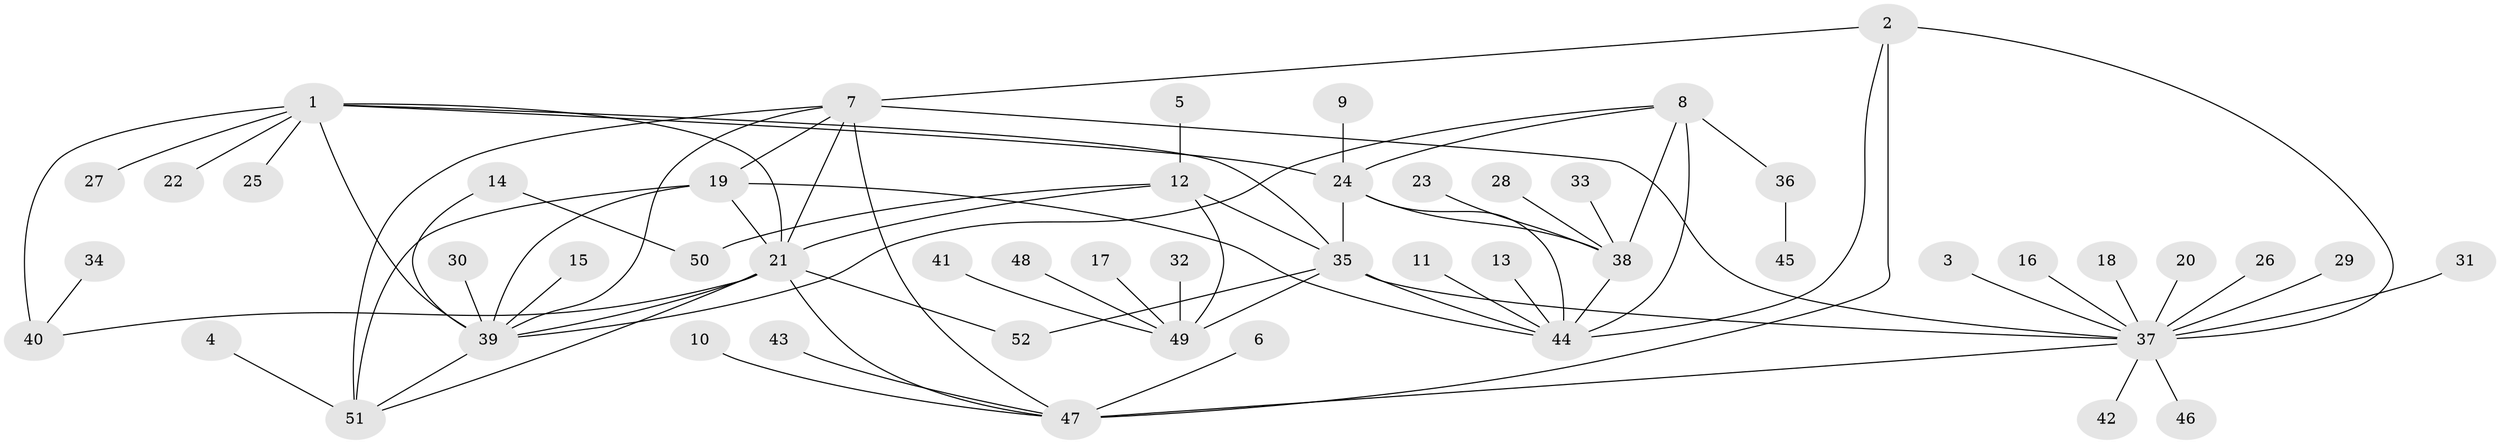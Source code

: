// original degree distribution, {9: 0.02912621359223301, 5: 0.04854368932038835, 7: 0.038834951456310676, 8: 0.02912621359223301, 10: 0.02912621359223301, 16: 0.009708737864077669, 4: 0.02912621359223301, 6: 0.04854368932038835, 1: 0.5533980582524272, 2: 0.17475728155339806, 3: 0.009708737864077669}
// Generated by graph-tools (version 1.1) at 2025/26/03/09/25 03:26:44]
// undirected, 52 vertices, 76 edges
graph export_dot {
graph [start="1"]
  node [color=gray90,style=filled];
  1;
  2;
  3;
  4;
  5;
  6;
  7;
  8;
  9;
  10;
  11;
  12;
  13;
  14;
  15;
  16;
  17;
  18;
  19;
  20;
  21;
  22;
  23;
  24;
  25;
  26;
  27;
  28;
  29;
  30;
  31;
  32;
  33;
  34;
  35;
  36;
  37;
  38;
  39;
  40;
  41;
  42;
  43;
  44;
  45;
  46;
  47;
  48;
  49;
  50;
  51;
  52;
  1 -- 21 [weight=3.0];
  1 -- 22 [weight=1.0];
  1 -- 24 [weight=1.0];
  1 -- 25 [weight=1.0];
  1 -- 27 [weight=1.0];
  1 -- 35 [weight=1.0];
  1 -- 39 [weight=2.0];
  1 -- 40 [weight=3.0];
  2 -- 7 [weight=2.0];
  2 -- 37 [weight=2.0];
  2 -- 44 [weight=1.0];
  2 -- 47 [weight=2.0];
  3 -- 37 [weight=1.0];
  4 -- 51 [weight=1.0];
  5 -- 12 [weight=1.0];
  6 -- 47 [weight=1.0];
  7 -- 19 [weight=1.0];
  7 -- 21 [weight=1.0];
  7 -- 37 [weight=1.0];
  7 -- 39 [weight=1.0];
  7 -- 47 [weight=1.0];
  7 -- 51 [weight=1.0];
  8 -- 24 [weight=1.0];
  8 -- 36 [weight=1.0];
  8 -- 38 [weight=1.0];
  8 -- 39 [weight=1.0];
  8 -- 44 [weight=2.0];
  9 -- 24 [weight=1.0];
  10 -- 47 [weight=1.0];
  11 -- 44 [weight=1.0];
  12 -- 21 [weight=1.0];
  12 -- 35 [weight=4.0];
  12 -- 49 [weight=2.0];
  12 -- 50 [weight=1.0];
  13 -- 44 [weight=1.0];
  14 -- 39 [weight=1.0];
  14 -- 50 [weight=1.0];
  15 -- 39 [weight=1.0];
  16 -- 37 [weight=1.0];
  17 -- 49 [weight=1.0];
  18 -- 37 [weight=1.0];
  19 -- 21 [weight=1.0];
  19 -- 39 [weight=1.0];
  19 -- 44 [weight=1.0];
  19 -- 51 [weight=1.0];
  20 -- 37 [weight=1.0];
  21 -- 39 [weight=1.0];
  21 -- 40 [weight=1.0];
  21 -- 47 [weight=1.0];
  21 -- 51 [weight=1.0];
  21 -- 52 [weight=1.0];
  23 -- 38 [weight=1.0];
  24 -- 35 [weight=1.0];
  24 -- 38 [weight=1.0];
  24 -- 44 [weight=2.0];
  26 -- 37 [weight=1.0];
  28 -- 38 [weight=1.0];
  29 -- 37 [weight=1.0];
  30 -- 39 [weight=1.0];
  31 -- 37 [weight=1.0];
  32 -- 49 [weight=1.0];
  33 -- 38 [weight=1.0];
  34 -- 40 [weight=1.0];
  35 -- 37 [weight=1.0];
  35 -- 44 [weight=1.0];
  35 -- 49 [weight=2.0];
  35 -- 52 [weight=1.0];
  36 -- 45 [weight=1.0];
  37 -- 42 [weight=1.0];
  37 -- 46 [weight=1.0];
  37 -- 47 [weight=1.0];
  38 -- 44 [weight=2.0];
  39 -- 51 [weight=1.0];
  41 -- 49 [weight=1.0];
  43 -- 47 [weight=1.0];
  48 -- 49 [weight=1.0];
}

